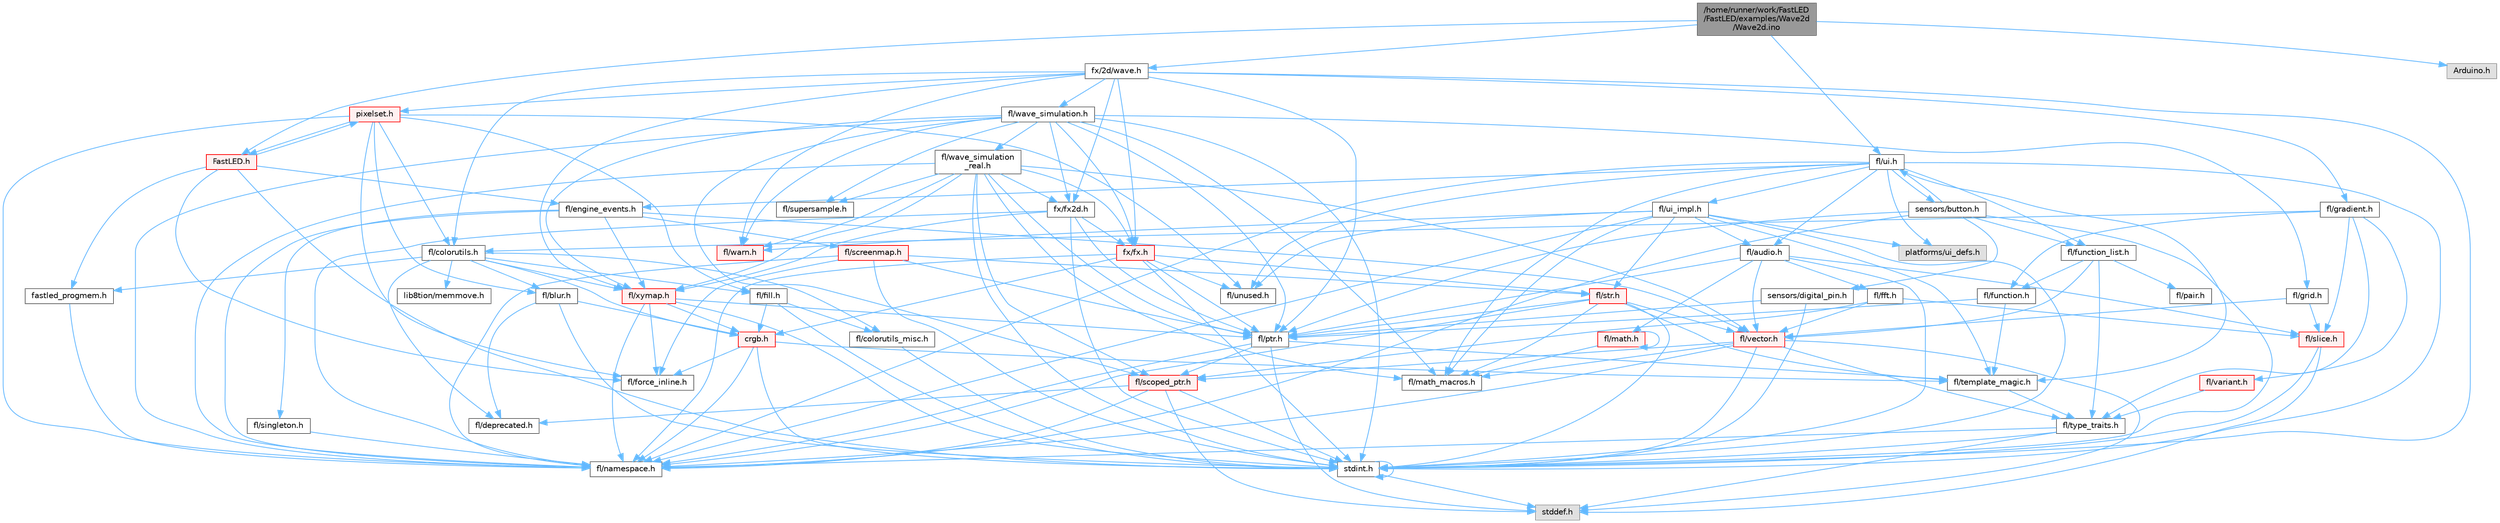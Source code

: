 digraph "/home/runner/work/FastLED/FastLED/examples/Wave2d/Wave2d.ino"
{
 // INTERACTIVE_SVG=YES
 // LATEX_PDF_SIZE
  bgcolor="transparent";
  edge [fontname=Helvetica,fontsize=10,labelfontname=Helvetica,labelfontsize=10];
  node [fontname=Helvetica,fontsize=10,shape=box,height=0.2,width=0.4];
  Node1 [id="Node000001",label="/home/runner/work/FastLED\l/FastLED/examples/Wave2d\l/Wave2d.ino",height=0.2,width=0.4,color="gray40", fillcolor="grey60", style="filled", fontcolor="black",tooltip=" "];
  Node1 -> Node2 [id="edge1_Node000001_Node000002",color="steelblue1",style="solid",tooltip=" "];
  Node2 [id="Node000002",label="fl/ui.h",height=0.2,width=0.4,color="grey40", fillcolor="white", style="filled",URL="$d9/d3b/ui_8h.html",tooltip=" "];
  Node2 -> Node3 [id="edge2_Node000002_Node000003",color="steelblue1",style="solid",tooltip=" "];
  Node3 [id="Node000003",label="stdint.h",height=0.2,width=0.4,color="grey40", fillcolor="white", style="filled",URL="$df/dd8/stdint_8h.html",tooltip=" "];
  Node3 -> Node4 [id="edge3_Node000003_Node000004",color="steelblue1",style="solid",tooltip=" "];
  Node4 [id="Node000004",label="stddef.h",height=0.2,width=0.4,color="grey60", fillcolor="#E0E0E0", style="filled",tooltip=" "];
  Node3 -> Node3 [id="edge4_Node000003_Node000003",color="steelblue1",style="solid",tooltip=" "];
  Node2 -> Node5 [id="edge5_Node000002_Node000005",color="steelblue1",style="solid",tooltip=" "];
  Node5 [id="Node000005",label="fl/audio.h",height=0.2,width=0.4,color="grey40", fillcolor="white", style="filled",URL="$da/d09/audio_8h.html",tooltip=" "];
  Node5 -> Node6 [id="edge6_Node000005_Node000006",color="steelblue1",style="solid",tooltip=" "];
  Node6 [id="Node000006",label="fl/fft.h",height=0.2,width=0.4,color="grey40", fillcolor="white", style="filled",URL="$d7/d76/fft_8h.html",tooltip=" "];
  Node6 -> Node7 [id="edge7_Node000006_Node000007",color="steelblue1",style="solid",tooltip=" "];
  Node7 [id="Node000007",label="fl/scoped_ptr.h",height=0.2,width=0.4,color="red", fillcolor="#FFF0F0", style="filled",URL="$d0/d44/scoped__ptr_8h.html",tooltip=" "];
  Node7 -> Node4 [id="edge8_Node000007_Node000004",color="steelblue1",style="solid",tooltip=" "];
  Node7 -> Node3 [id="edge9_Node000007_Node000003",color="steelblue1",style="solid",tooltip=" "];
  Node7 -> Node18 [id="edge10_Node000007_Node000018",color="steelblue1",style="solid",tooltip=" "];
  Node18 [id="Node000018",label="fl/namespace.h",height=0.2,width=0.4,color="grey40", fillcolor="white", style="filled",URL="$df/d2a/namespace_8h.html",tooltip="Implements the FastLED namespace macros."];
  Node7 -> Node27 [id="edge11_Node000007_Node000027",color="steelblue1",style="solid",tooltip=" "];
  Node27 [id="Node000027",label="fl/deprecated.h",height=0.2,width=0.4,color="grey40", fillcolor="white", style="filled",URL="$d4/dce/deprecated_8h.html",tooltip=" "];
  Node6 -> Node28 [id="edge12_Node000006_Node000028",color="steelblue1",style="solid",tooltip=" "];
  Node28 [id="Node000028",label="fl/slice.h",height=0.2,width=0.4,color="red", fillcolor="#FFF0F0", style="filled",URL="$d0/d48/slice_8h.html",tooltip=" "];
  Node28 -> Node4 [id="edge13_Node000028_Node000004",color="steelblue1",style="solid",tooltip=" "];
  Node28 -> Node3 [id="edge14_Node000028_Node000003",color="steelblue1",style="solid",tooltip=" "];
  Node6 -> Node22 [id="edge15_Node000006_Node000022",color="steelblue1",style="solid",tooltip=" "];
  Node22 [id="Node000022",label="fl/vector.h",height=0.2,width=0.4,color="red", fillcolor="#FFF0F0", style="filled",URL="$d6/d68/vector_8h.html",tooltip=" "];
  Node22 -> Node4 [id="edge16_Node000022_Node000004",color="steelblue1",style="solid",tooltip=" "];
  Node22 -> Node3 [id="edge17_Node000022_Node000003",color="steelblue1",style="solid",tooltip=" "];
  Node22 -> Node17 [id="edge18_Node000022_Node000017",color="steelblue1",style="solid",tooltip=" "];
  Node17 [id="Node000017",label="fl/math_macros.h",height=0.2,width=0.4,color="grey40", fillcolor="white", style="filled",URL="$d8/db8/math__macros_8h.html",tooltip=" "];
  Node22 -> Node18 [id="edge19_Node000022_Node000018",color="steelblue1",style="solid",tooltip=" "];
  Node22 -> Node7 [id="edge20_Node000022_Node000007",color="steelblue1",style="solid",tooltip=" "];
  Node22 -> Node21 [id="edge21_Node000022_Node000021",color="steelblue1",style="solid",tooltip=" "];
  Node21 [id="Node000021",label="fl/type_traits.h",height=0.2,width=0.4,color="grey40", fillcolor="white", style="filled",URL="$df/d63/type__traits_8h.html",tooltip=" "];
  Node21 -> Node4 [id="edge22_Node000021_Node000004",color="steelblue1",style="solid",tooltip=" "];
  Node21 -> Node3 [id="edge23_Node000021_Node000003",color="steelblue1",style="solid",tooltip=" "];
  Node21 -> Node18 [id="edge24_Node000021_Node000018",color="steelblue1",style="solid",tooltip=" "];
  Node5 -> Node13 [id="edge25_Node000005_Node000013",color="steelblue1",style="solid",tooltip=" "];
  Node13 [id="Node000013",label="fl/math.h",height=0.2,width=0.4,color="red", fillcolor="#FFF0F0", style="filled",URL="$df/db1/math_8h.html",tooltip=" "];
  Node13 -> Node17 [id="edge26_Node000013_Node000017",color="steelblue1",style="solid",tooltip=" "];
  Node13 -> Node13 [id="edge27_Node000013_Node000013",color="steelblue1",style="solid",tooltip=" "];
  Node5 -> Node19 [id="edge28_Node000005_Node000019",color="steelblue1",style="solid",tooltip=" "];
  Node19 [id="Node000019",label="fl/ptr.h",height=0.2,width=0.4,color="grey40", fillcolor="white", style="filled",URL="$dd/d98/ptr_8h.html",tooltip=" "];
  Node19 -> Node4 [id="edge29_Node000019_Node000004",color="steelblue1",style="solid",tooltip=" "];
  Node19 -> Node18 [id="edge30_Node000019_Node000018",color="steelblue1",style="solid",tooltip=" "];
  Node19 -> Node7 [id="edge31_Node000019_Node000007",color="steelblue1",style="solid",tooltip=" "];
  Node19 -> Node20 [id="edge32_Node000019_Node000020",color="steelblue1",style="solid",tooltip=" "];
  Node20 [id="Node000020",label="fl/template_magic.h",height=0.2,width=0.4,color="grey40", fillcolor="white", style="filled",URL="$d8/d0c/template__magic_8h.html",tooltip=" "];
  Node20 -> Node21 [id="edge33_Node000020_Node000021",color="steelblue1",style="solid",tooltip=" "];
  Node5 -> Node28 [id="edge34_Node000005_Node000028",color="steelblue1",style="solid",tooltip=" "];
  Node5 -> Node22 [id="edge35_Node000005_Node000022",color="steelblue1",style="solid",tooltip=" "];
  Node5 -> Node3 [id="edge36_Node000005_Node000003",color="steelblue1",style="solid",tooltip=" "];
  Node2 -> Node29 [id="edge37_Node000002_Node000029",color="steelblue1",style="solid",tooltip=" "];
  Node29 [id="Node000029",label="fl/engine_events.h",height=0.2,width=0.4,color="grey40", fillcolor="white", style="filled",URL="$db/dc0/engine__events_8h.html",tooltip=" "];
  Node29 -> Node18 [id="edge38_Node000029_Node000018",color="steelblue1",style="solid",tooltip=" "];
  Node29 -> Node30 [id="edge39_Node000029_Node000030",color="steelblue1",style="solid",tooltip=" "];
  Node30 [id="Node000030",label="fl/screenmap.h",height=0.2,width=0.4,color="red", fillcolor="#FFF0F0", style="filled",URL="$d7/d97/screenmap_8h.html",tooltip=" "];
  Node30 -> Node3 [id="edge40_Node000030_Node000003",color="steelblue1",style="solid",tooltip=" "];
  Node30 -> Node15 [id="edge41_Node000030_Node000015",color="steelblue1",style="solid",tooltip=" "];
  Node15 [id="Node000015",label="fl/force_inline.h",height=0.2,width=0.4,color="grey40", fillcolor="white", style="filled",URL="$d4/d64/force__inline_8h.html",tooltip=" "];
  Node30 -> Node19 [id="edge42_Node000030_Node000019",color="steelblue1",style="solid",tooltip=" "];
  Node30 -> Node18 [id="edge43_Node000030_Node000018",color="steelblue1",style="solid",tooltip=" "];
  Node30 -> Node11 [id="edge44_Node000030_Node000011",color="steelblue1",style="solid",tooltip=" "];
  Node11 [id="Node000011",label="fl/str.h",height=0.2,width=0.4,color="red", fillcolor="#FFF0F0", style="filled",URL="$d1/d93/str_8h.html",tooltip=" "];
  Node11 -> Node3 [id="edge45_Node000011_Node000003",color="steelblue1",style="solid",tooltip=" "];
  Node11 -> Node17 [id="edge46_Node000011_Node000017",color="steelblue1",style="solid",tooltip=" "];
  Node11 -> Node18 [id="edge47_Node000011_Node000018",color="steelblue1",style="solid",tooltip=" "];
  Node11 -> Node19 [id="edge48_Node000011_Node000019",color="steelblue1",style="solid",tooltip=" "];
  Node11 -> Node20 [id="edge49_Node000011_Node000020",color="steelblue1",style="solid",tooltip=" "];
  Node11 -> Node22 [id="edge50_Node000011_Node000022",color="steelblue1",style="solid",tooltip=" "];
  Node29 -> Node36 [id="edge51_Node000029_Node000036",color="steelblue1",style="solid",tooltip=" "];
  Node36 [id="Node000036",label="fl/singleton.h",height=0.2,width=0.4,color="grey40", fillcolor="white", style="filled",URL="$d4/d0b/singleton_8h.html",tooltip=" "];
  Node36 -> Node18 [id="edge52_Node000036_Node000018",color="steelblue1",style="solid",tooltip=" "];
  Node29 -> Node22 [id="edge53_Node000029_Node000022",color="steelblue1",style="solid",tooltip=" "];
  Node29 -> Node37 [id="edge54_Node000029_Node000037",color="steelblue1",style="solid",tooltip=" "];
  Node37 [id="Node000037",label="fl/xymap.h",height=0.2,width=0.4,color="red", fillcolor="#FFF0F0", style="filled",URL="$da/d61/xymap_8h.html",tooltip=" "];
  Node37 -> Node3 [id="edge55_Node000037_Node000003",color="steelblue1",style="solid",tooltip=" "];
  Node37 -> Node38 [id="edge56_Node000037_Node000038",color="steelblue1",style="solid",tooltip=" "];
  Node38 [id="Node000038",label="crgb.h",height=0.2,width=0.4,color="red", fillcolor="#FFF0F0", style="filled",URL="$db/dd1/crgb_8h.html",tooltip="Defines the red, green, and blue (RGB) pixel struct."];
  Node38 -> Node3 [id="edge57_Node000038_Node000003",color="steelblue1",style="solid",tooltip=" "];
  Node38 -> Node18 [id="edge58_Node000038_Node000018",color="steelblue1",style="solid",tooltip=" "];
  Node38 -> Node15 [id="edge59_Node000038_Node000015",color="steelblue1",style="solid",tooltip=" "];
  Node38 -> Node20 [id="edge60_Node000038_Node000020",color="steelblue1",style="solid",tooltip=" "];
  Node37 -> Node15 [id="edge61_Node000037_Node000015",color="steelblue1",style="solid",tooltip=" "];
  Node37 -> Node18 [id="edge62_Node000037_Node000018",color="steelblue1",style="solid",tooltip=" "];
  Node37 -> Node19 [id="edge63_Node000037_Node000019",color="steelblue1",style="solid",tooltip=" "];
  Node2 -> Node43 [id="edge64_Node000002_Node000043",color="steelblue1",style="solid",tooltip=" "];
  Node43 [id="Node000043",label="fl/function_list.h",height=0.2,width=0.4,color="grey40", fillcolor="white", style="filled",URL="$d0/d64/function__list_8h.html",tooltip=" "];
  Node43 -> Node44 [id="edge65_Node000043_Node000044",color="steelblue1",style="solid",tooltip=" "];
  Node44 [id="Node000044",label="fl/function.h",height=0.2,width=0.4,color="grey40", fillcolor="white", style="filled",URL="$dd/d67/function_8h.html",tooltip=" "];
  Node44 -> Node19 [id="edge66_Node000044_Node000019",color="steelblue1",style="solid",tooltip=" "];
  Node44 -> Node20 [id="edge67_Node000044_Node000020",color="steelblue1",style="solid",tooltip=" "];
  Node43 -> Node35 [id="edge68_Node000043_Node000035",color="steelblue1",style="solid",tooltip=" "];
  Node35 [id="Node000035",label="fl/pair.h",height=0.2,width=0.4,color="grey40", fillcolor="white", style="filled",URL="$d3/d41/pair_8h.html",tooltip=" "];
  Node43 -> Node22 [id="edge69_Node000043_Node000022",color="steelblue1",style="solid",tooltip=" "];
  Node43 -> Node21 [id="edge70_Node000043_Node000021",color="steelblue1",style="solid",tooltip=" "];
  Node2 -> Node17 [id="edge71_Node000002_Node000017",color="steelblue1",style="solid",tooltip=" "];
  Node2 -> Node18 [id="edge72_Node000002_Node000018",color="steelblue1",style="solid",tooltip=" "];
  Node2 -> Node20 [id="edge73_Node000002_Node000020",color="steelblue1",style="solid",tooltip=" "];
  Node2 -> Node45 [id="edge74_Node000002_Node000045",color="steelblue1",style="solid",tooltip=" "];
  Node45 [id="Node000045",label="fl/ui_impl.h",height=0.2,width=0.4,color="grey40", fillcolor="white", style="filled",URL="$d6/dc0/ui__impl_8h.html",tooltip=" "];
  Node45 -> Node3 [id="edge75_Node000045_Node000003",color="steelblue1",style="solid",tooltip=" "];
  Node45 -> Node5 [id="edge76_Node000045_Node000005",color="steelblue1",style="solid",tooltip=" "];
  Node45 -> Node17 [id="edge77_Node000045_Node000017",color="steelblue1",style="solid",tooltip=" "];
  Node45 -> Node18 [id="edge78_Node000045_Node000018",color="steelblue1",style="solid",tooltip=" "];
  Node45 -> Node11 [id="edge79_Node000045_Node000011",color="steelblue1",style="solid",tooltip=" "];
  Node45 -> Node20 [id="edge80_Node000045_Node000020",color="steelblue1",style="solid",tooltip=" "];
  Node45 -> Node26 [id="edge81_Node000045_Node000026",color="steelblue1",style="solid",tooltip=" "];
  Node26 [id="Node000026",label="fl/unused.h",height=0.2,width=0.4,color="grey40", fillcolor="white", style="filled",URL="$d8/d4b/unused_8h.html",tooltip=" "];
  Node45 -> Node46 [id="edge82_Node000045_Node000046",color="steelblue1",style="solid",tooltip=" "];
  Node46 [id="Node000046",label="fl/warn.h",height=0.2,width=0.4,color="red", fillcolor="#FFF0F0", style="filled",URL="$de/d77/warn_8h.html",tooltip=" "];
  Node45 -> Node49 [id="edge83_Node000045_Node000049",color="steelblue1",style="solid",tooltip=" "];
  Node49 [id="Node000049",label="platforms/ui_defs.h",height=0.2,width=0.4,color="grey60", fillcolor="#E0E0E0", style="filled",tooltip=" "];
  Node2 -> Node26 [id="edge84_Node000002_Node000026",color="steelblue1",style="solid",tooltip=" "];
  Node2 -> Node49 [id="edge85_Node000002_Node000049",color="steelblue1",style="solid",tooltip=" "];
  Node2 -> Node50 [id="edge86_Node000002_Node000050",color="steelblue1",style="solid",tooltip=" "];
  Node50 [id="Node000050",label="sensors/button.h",height=0.2,width=0.4,color="grey40", fillcolor="white", style="filled",URL="$d7/d0e/button_8h.html",tooltip=" "];
  Node50 -> Node3 [id="edge87_Node000050_Node000003",color="steelblue1",style="solid",tooltip=" "];
  Node50 -> Node43 [id="edge88_Node000050_Node000043",color="steelblue1",style="solid",tooltip=" "];
  Node50 -> Node18 [id="edge89_Node000050_Node000018",color="steelblue1",style="solid",tooltip=" "];
  Node50 -> Node19 [id="edge90_Node000050_Node000019",color="steelblue1",style="solid",tooltip=" "];
  Node50 -> Node2 [id="edge91_Node000050_Node000002",color="steelblue1",style="solid",tooltip=" "];
  Node50 -> Node51 [id="edge92_Node000050_Node000051",color="steelblue1",style="solid",tooltip=" "];
  Node51 [id="Node000051",label="sensors/digital_pin.h",height=0.2,width=0.4,color="grey40", fillcolor="white", style="filled",URL="$dd/d83/digital__pin_8h.html",tooltip=" "];
  Node51 -> Node3 [id="edge93_Node000051_Node000003",color="steelblue1",style="solid",tooltip=" "];
  Node51 -> Node19 [id="edge94_Node000051_Node000019",color="steelblue1",style="solid",tooltip=" "];
  Node1 -> Node52 [id="edge95_Node000001_Node000052",color="steelblue1",style="solid",tooltip=" "];
  Node52 [id="Node000052",label="fx/2d/wave.h",height=0.2,width=0.4,color="grey40", fillcolor="white", style="filled",URL="$de/de9/src_2fx_22d_2wave_8h.html",tooltip=" "];
  Node52 -> Node3 [id="edge96_Node000052_Node000003",color="steelblue1",style="solid",tooltip=" "];
  Node52 -> Node46 [id="edge97_Node000052_Node000046",color="steelblue1",style="solid",tooltip=" "];
  Node52 -> Node53 [id="edge98_Node000052_Node000053",color="steelblue1",style="solid",tooltip=" "];
  Node53 [id="Node000053",label="fl/colorutils.h",height=0.2,width=0.4,color="grey40", fillcolor="white", style="filled",URL="$d7/df9/fl_2colorutils_8h.html",tooltip="Utility functions for color fill, palettes, blending, and more."];
  Node53 -> Node38 [id="edge99_Node000053_Node000038",color="steelblue1",style="solid",tooltip=" "];
  Node53 -> Node54 [id="edge100_Node000053_Node000054",color="steelblue1",style="solid",tooltip=" "];
  Node54 [id="Node000054",label="fastled_progmem.h",height=0.2,width=0.4,color="grey40", fillcolor="white", style="filled",URL="$df/dab/fastled__progmem_8h.html",tooltip="Wrapper definitions to allow seamless use of PROGMEM in environments that have it."];
  Node54 -> Node18 [id="edge101_Node000054_Node000018",color="steelblue1",style="solid",tooltip=" "];
  Node53 -> Node55 [id="edge102_Node000053_Node000055",color="steelblue1",style="solid",tooltip=" "];
  Node55 [id="Node000055",label="fl/blur.h",height=0.2,width=0.4,color="grey40", fillcolor="white", style="filled",URL="$d4/df5/blur_8h.html",tooltip=" "];
  Node55 -> Node3 [id="edge103_Node000055_Node000003",color="steelblue1",style="solid",tooltip=" "];
  Node55 -> Node38 [id="edge104_Node000055_Node000038",color="steelblue1",style="solid",tooltip=" "];
  Node55 -> Node27 [id="edge105_Node000055_Node000027",color="steelblue1",style="solid",tooltip=" "];
  Node53 -> Node56 [id="edge106_Node000053_Node000056",color="steelblue1",style="solid",tooltip=" "];
  Node56 [id="Node000056",label="fl/colorutils_misc.h",height=0.2,width=0.4,color="grey40", fillcolor="white", style="filled",URL="$dd/db2/colorutils__misc_8h.html",tooltip=" "];
  Node56 -> Node3 [id="edge107_Node000056_Node000003",color="steelblue1",style="solid",tooltip=" "];
  Node53 -> Node27 [id="edge108_Node000053_Node000027",color="steelblue1",style="solid",tooltip=" "];
  Node53 -> Node57 [id="edge109_Node000053_Node000057",color="steelblue1",style="solid",tooltip=" "];
  Node57 [id="Node000057",label="fl/fill.h",height=0.2,width=0.4,color="grey40", fillcolor="white", style="filled",URL="$d2/d78/fill_8h.html",tooltip=" "];
  Node57 -> Node38 [id="edge110_Node000057_Node000038",color="steelblue1",style="solid",tooltip=" "];
  Node57 -> Node56 [id="edge111_Node000057_Node000056",color="steelblue1",style="solid",tooltip=" "];
  Node57 -> Node3 [id="edge112_Node000057_Node000003",color="steelblue1",style="solid",tooltip=" "];
  Node53 -> Node37 [id="edge113_Node000053_Node000037",color="steelblue1",style="solid",tooltip=" "];
  Node53 -> Node58 [id="edge114_Node000053_Node000058",color="steelblue1",style="solid",tooltip=" "];
  Node58 [id="Node000058",label="lib8tion/memmove.h",height=0.2,width=0.4,color="grey40", fillcolor="white", style="filled",URL="$d9/d72/memmove_8h.html",tooltip=" "];
  Node52 -> Node59 [id="edge115_Node000052_Node000059",color="steelblue1",style="solid",tooltip=" "];
  Node59 [id="Node000059",label="fl/gradient.h",height=0.2,width=0.4,color="grey40", fillcolor="white", style="filled",URL="$db/dfe/gradient_8h.html",tooltip=" "];
  Node59 -> Node53 [id="edge116_Node000059_Node000053",color="steelblue1",style="solid",tooltip=" "];
  Node59 -> Node44 [id="edge117_Node000059_Node000044",color="steelblue1",style="solid",tooltip=" "];
  Node59 -> Node28 [id="edge118_Node000059_Node000028",color="steelblue1",style="solid",tooltip=" "];
  Node59 -> Node21 [id="edge119_Node000059_Node000021",color="steelblue1",style="solid",tooltip=" "];
  Node59 -> Node60 [id="edge120_Node000059_Node000060",color="steelblue1",style="solid",tooltip=" "];
  Node60 [id="Node000060",label="fl/variant.h",height=0.2,width=0.4,color="red", fillcolor="#FFF0F0", style="filled",URL="$d6/d10/variant_8h.html",tooltip=" "];
  Node60 -> Node21 [id="edge121_Node000060_Node000021",color="steelblue1",style="solid",tooltip=" "];
  Node52 -> Node19 [id="edge122_Node000052_Node000019",color="steelblue1",style="solid",tooltip=" "];
  Node52 -> Node61 [id="edge123_Node000052_Node000061",color="steelblue1",style="solid",tooltip=" "];
  Node61 [id="Node000061",label="fl/wave_simulation.h",height=0.2,width=0.4,color="grey40", fillcolor="white", style="filled",URL="$dc/d36/wave__simulation_8h.html",tooltip=" "];
  Node61 -> Node3 [id="edge124_Node000061_Node000003",color="steelblue1",style="solid",tooltip=" "];
  Node61 -> Node17 [id="edge125_Node000061_Node000017",color="steelblue1",style="solid",tooltip=" "];
  Node61 -> Node18 [id="edge126_Node000061_Node000018",color="steelblue1",style="solid",tooltip=" "];
  Node61 -> Node7 [id="edge127_Node000061_Node000007",color="steelblue1",style="solid",tooltip=" "];
  Node61 -> Node46 [id="edge128_Node000061_Node000046",color="steelblue1",style="solid",tooltip=" "];
  Node61 -> Node62 [id="edge129_Node000061_Node000062",color="steelblue1",style="solid",tooltip=" "];
  Node62 [id="Node000062",label="fl/wave_simulation\l_real.h",height=0.2,width=0.4,color="grey40", fillcolor="white", style="filled",URL="$dd/d8e/wave__simulation__real_8h.html",tooltip=" "];
  Node62 -> Node3 [id="edge130_Node000062_Node000003",color="steelblue1",style="solid",tooltip=" "];
  Node62 -> Node17 [id="edge131_Node000062_Node000017",color="steelblue1",style="solid",tooltip=" "];
  Node62 -> Node18 [id="edge132_Node000062_Node000018",color="steelblue1",style="solid",tooltip=" "];
  Node62 -> Node7 [id="edge133_Node000062_Node000007",color="steelblue1",style="solid",tooltip=" "];
  Node62 -> Node22 [id="edge134_Node000062_Node000022",color="steelblue1",style="solid",tooltip=" "];
  Node62 -> Node46 [id="edge135_Node000062_Node000046",color="steelblue1",style="solid",tooltip=" "];
  Node62 -> Node19 [id="edge136_Node000062_Node000019",color="steelblue1",style="solid",tooltip=" "];
  Node62 -> Node63 [id="edge137_Node000062_Node000063",color="steelblue1",style="solid",tooltip=" "];
  Node63 [id="Node000063",label="fl/supersample.h",height=0.2,width=0.4,color="grey40", fillcolor="white", style="filled",URL="$d2/dce/supersample_8h.html",tooltip=" "];
  Node62 -> Node37 [id="edge138_Node000062_Node000037",color="steelblue1",style="solid",tooltip=" "];
  Node62 -> Node64 [id="edge139_Node000062_Node000064",color="steelblue1",style="solid",tooltip=" "];
  Node64 [id="Node000064",label="fx/fx.h",height=0.2,width=0.4,color="red", fillcolor="#FFF0F0", style="filled",URL="$df/d44/src_2fx_2fx_8h.html",tooltip=" "];
  Node64 -> Node3 [id="edge140_Node000064_Node000003",color="steelblue1",style="solid",tooltip=" "];
  Node64 -> Node38 [id="edge141_Node000064_Node000038",color="steelblue1",style="solid",tooltip=" "];
  Node64 -> Node18 [id="edge142_Node000064_Node000018",color="steelblue1",style="solid",tooltip=" "];
  Node64 -> Node19 [id="edge143_Node000064_Node000019",color="steelblue1",style="solid",tooltip=" "];
  Node64 -> Node11 [id="edge144_Node000064_Node000011",color="steelblue1",style="solid",tooltip=" "];
  Node64 -> Node26 [id="edge145_Node000064_Node000026",color="steelblue1",style="solid",tooltip=" "];
  Node62 -> Node67 [id="edge146_Node000062_Node000067",color="steelblue1",style="solid",tooltip=" "];
  Node67 [id="Node000067",label="fx/fx2d.h",height=0.2,width=0.4,color="grey40", fillcolor="white", style="filled",URL="$d9/d43/fx2d_8h.html",tooltip=" "];
  Node67 -> Node3 [id="edge147_Node000067_Node000003",color="steelblue1",style="solid",tooltip=" "];
  Node67 -> Node18 [id="edge148_Node000067_Node000018",color="steelblue1",style="solid",tooltip=" "];
  Node67 -> Node19 [id="edge149_Node000067_Node000019",color="steelblue1",style="solid",tooltip=" "];
  Node67 -> Node37 [id="edge150_Node000067_Node000037",color="steelblue1",style="solid",tooltip=" "];
  Node67 -> Node64 [id="edge151_Node000067_Node000064",color="steelblue1",style="solid",tooltip=" "];
  Node61 -> Node68 [id="edge152_Node000061_Node000068",color="steelblue1",style="solid",tooltip=" "];
  Node68 [id="Node000068",label="fl/grid.h",height=0.2,width=0.4,color="grey40", fillcolor="white", style="filled",URL="$da/d15/grid_8h.html",tooltip=" "];
  Node68 -> Node28 [id="edge153_Node000068_Node000028",color="steelblue1",style="solid",tooltip=" "];
  Node68 -> Node22 [id="edge154_Node000068_Node000022",color="steelblue1",style="solid",tooltip=" "];
  Node61 -> Node19 [id="edge155_Node000061_Node000019",color="steelblue1",style="solid",tooltip=" "];
  Node61 -> Node63 [id="edge156_Node000061_Node000063",color="steelblue1",style="solid",tooltip=" "];
  Node61 -> Node37 [id="edge157_Node000061_Node000037",color="steelblue1",style="solid",tooltip=" "];
  Node61 -> Node64 [id="edge158_Node000061_Node000064",color="steelblue1",style="solid",tooltip=" "];
  Node61 -> Node67 [id="edge159_Node000061_Node000067",color="steelblue1",style="solid",tooltip=" "];
  Node52 -> Node37 [id="edge160_Node000052_Node000037",color="steelblue1",style="solid",tooltip=" "];
  Node52 -> Node64 [id="edge161_Node000052_Node000064",color="steelblue1",style="solid",tooltip=" "];
  Node52 -> Node67 [id="edge162_Node000052_Node000067",color="steelblue1",style="solid",tooltip=" "];
  Node52 -> Node69 [id="edge163_Node000052_Node000069",color="steelblue1",style="solid",tooltip=" "];
  Node69 [id="Node000069",label="pixelset.h",height=0.2,width=0.4,color="red", fillcolor="#FFF0F0", style="filled",URL="$d4/d46/pixelset_8h.html",tooltip="Declares classes for managing logical groups of LEDs."];
  Node69 -> Node15 [id="edge164_Node000069_Node000015",color="steelblue1",style="solid",tooltip=" "];
  Node69 -> Node18 [id="edge165_Node000069_Node000018",color="steelblue1",style="solid",tooltip=" "];
  Node69 -> Node26 [id="edge166_Node000069_Node000026",color="steelblue1",style="solid",tooltip=" "];
  Node69 -> Node53 [id="edge167_Node000069_Node000053",color="steelblue1",style="solid",tooltip=" "];
  Node69 -> Node57 [id="edge168_Node000069_Node000057",color="steelblue1",style="solid",tooltip=" "];
  Node69 -> Node55 [id="edge169_Node000069_Node000055",color="steelblue1",style="solid",tooltip=" "];
  Node69 -> Node70 [id="edge170_Node000069_Node000070",color="steelblue1",style="solid",tooltip=" "];
  Node70 [id="Node000070",label="FastLED.h",height=0.2,width=0.4,color="red", fillcolor="#FFF0F0", style="filled",URL="$db/d97/_fast_l_e_d_8h.html",tooltip="central include file for FastLED, defines the CFastLED class/object"];
  Node70 -> Node3 [id="edge171_Node000070_Node000003",color="steelblue1",style="solid",tooltip=" "];
  Node70 -> Node15 [id="edge172_Node000070_Node000015",color="steelblue1",style="solid",tooltip=" "];
  Node70 -> Node54 [id="edge173_Node000070_Node000054",color="steelblue1",style="solid",tooltip=" "];
  Node70 -> Node69 [id="edge174_Node000070_Node000069",color="steelblue1",style="solid",tooltip=" "];
  Node70 -> Node29 [id="edge175_Node000070_Node000029",color="steelblue1",style="solid",tooltip=" "];
  Node1 -> Node116 [id="edge176_Node000001_Node000116",color="steelblue1",style="solid",tooltip=" "];
  Node116 [id="Node000116",label="Arduino.h",height=0.2,width=0.4,color="grey60", fillcolor="#E0E0E0", style="filled",tooltip=" "];
  Node1 -> Node70 [id="edge177_Node000001_Node000070",color="steelblue1",style="solid",tooltip=" "];
}
